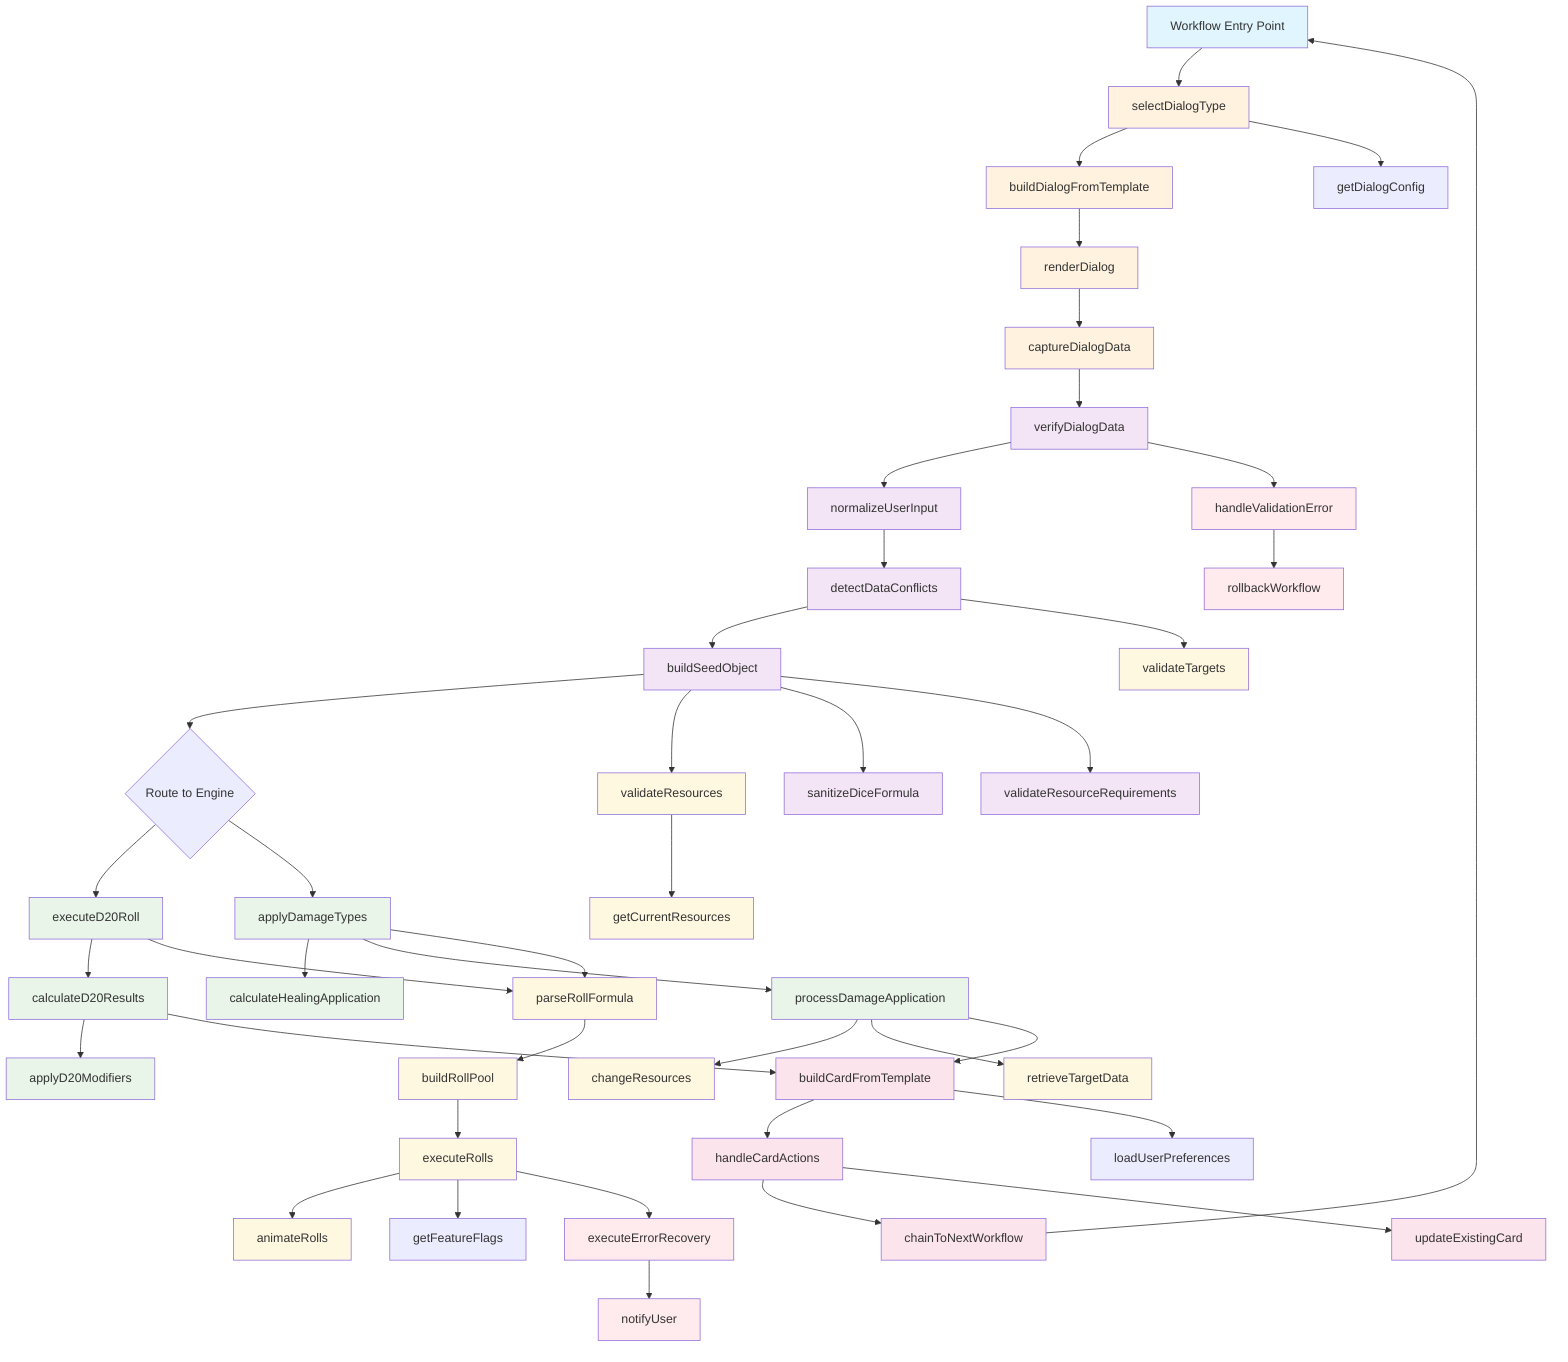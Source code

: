 graph TD
    %% Entry Points
    Start[Workflow Entry Point] --> selectDialogType
    
    %% Dialog System
    selectDialogType --> buildDialogFromTemplate
    buildDialogFromTemplate --> renderDialog
    renderDialog --> captureDialogData
    
    %% Data Processing
    captureDialogData --> verifyDialogData
    verifyDialogData --> normalizeUserInput
    normalizeUserInput --> detectDataConflicts
    detectDataConflicts --> buildSeedObject
    
    %% Action Specific Engines
    buildSeedObject --> ActionEngine{Route to Engine}
    ActionEngine --> executeD20Roll
    ActionEngine --> applyDamageTypes
    
    %% D20 Engine Functions
    executeD20Roll --> calculateD20Results
    calculateD20Results --> applyD20Modifiers
    
    %% Damage/Healing Engine Functions  
    applyDamageTypes --> calculateHealingApplication
    applyDamageTypes --> processDamageApplication
    
    %% Shared Functions - Dice Rolling
    executeD20Roll --> parseRollFormula
    applyDamageTypes --> parseRollFormula
    parseRollFormula --> buildRollPool
    buildRollPool --> executeRolls
    executeRolls --> animateRolls
    
    %% Shared Functions - Resource Management
    buildSeedObject --> validateResources
    processDamageApplication --> changeResources
    validateResources --> getCurrentResources
    
    %% Shared Functions - Target Management
    detectDataConflicts --> validateTargets
    processDamageApplication --> retrieveTargetData
    
    %% Card System
    calculateD20Results --> buildCardFromTemplate
    processDamageApplication --> buildCardFromTemplate
    buildCardFromTemplate --> handleCardActions
    handleCardActions --> chainToNextWorkflow
    handleCardActions --> updateExistingCard
    
    %% Configuration Management
    selectDialogType --> getDialogConfig
    buildCardFromTemplate --> loadUserPreferences
    executeRolls --> getFeatureFlags
    
    %% Error Handling
    verifyDialogData --> handleValidationError
    executeRolls --> executeErrorRecovery
    handleValidationError --> rollbackWorkflow
    executeErrorRecovery --> notifyUser
    
    %% Data Processing Validations
    buildSeedObject --> sanitizeDiceFormula
    buildSeedObject --> validateResourceRequirements
    
    %% Chain Back to Entry Points
    chainToNextWorkflow --> Start
    
    %% Styling
    classDef entryPoint fill:#e1f5fe
    classDef dialogSystem fill:#fff3e0
    classDef dataProcessing fill:#f3e5f5
    classDef actionEngine fill:#e8f5e8
    classDef sharedFunction fill:#fff8e1
    classDef cardSystem fill:#fce4ec
    classDef errorHandling fill:#ffebee
    
    class Start entryPoint
    class selectDialogType,buildDialogFromTemplate,renderDialog,captureDialogData dialogSystem
    class verifyDialogData,normalizeUserInput,detectDataConflicts,buildSeedObject,sanitizeDiceFormula,validateResourceRequirements dataProcessing
    class executeD20Roll,calculateD20Results,applyD20Modifiers,applyDamageTypes,calculateHealingApplication,processDamageApplication actionEngine
    class parseRollFormula,buildRollPool,executeRolls,animateRolls,validateResources,changeResources,getCurrentResources,validateTargets,retrieveTargetData sharedFunction
    class buildCardFromTemplate,handleCardActions,chainToNextWorkflow,updateExistingCard cardSystem
    class handleValidationError,executeErrorRecovery,rollbackWorkflow,notifyUser errorHandling
